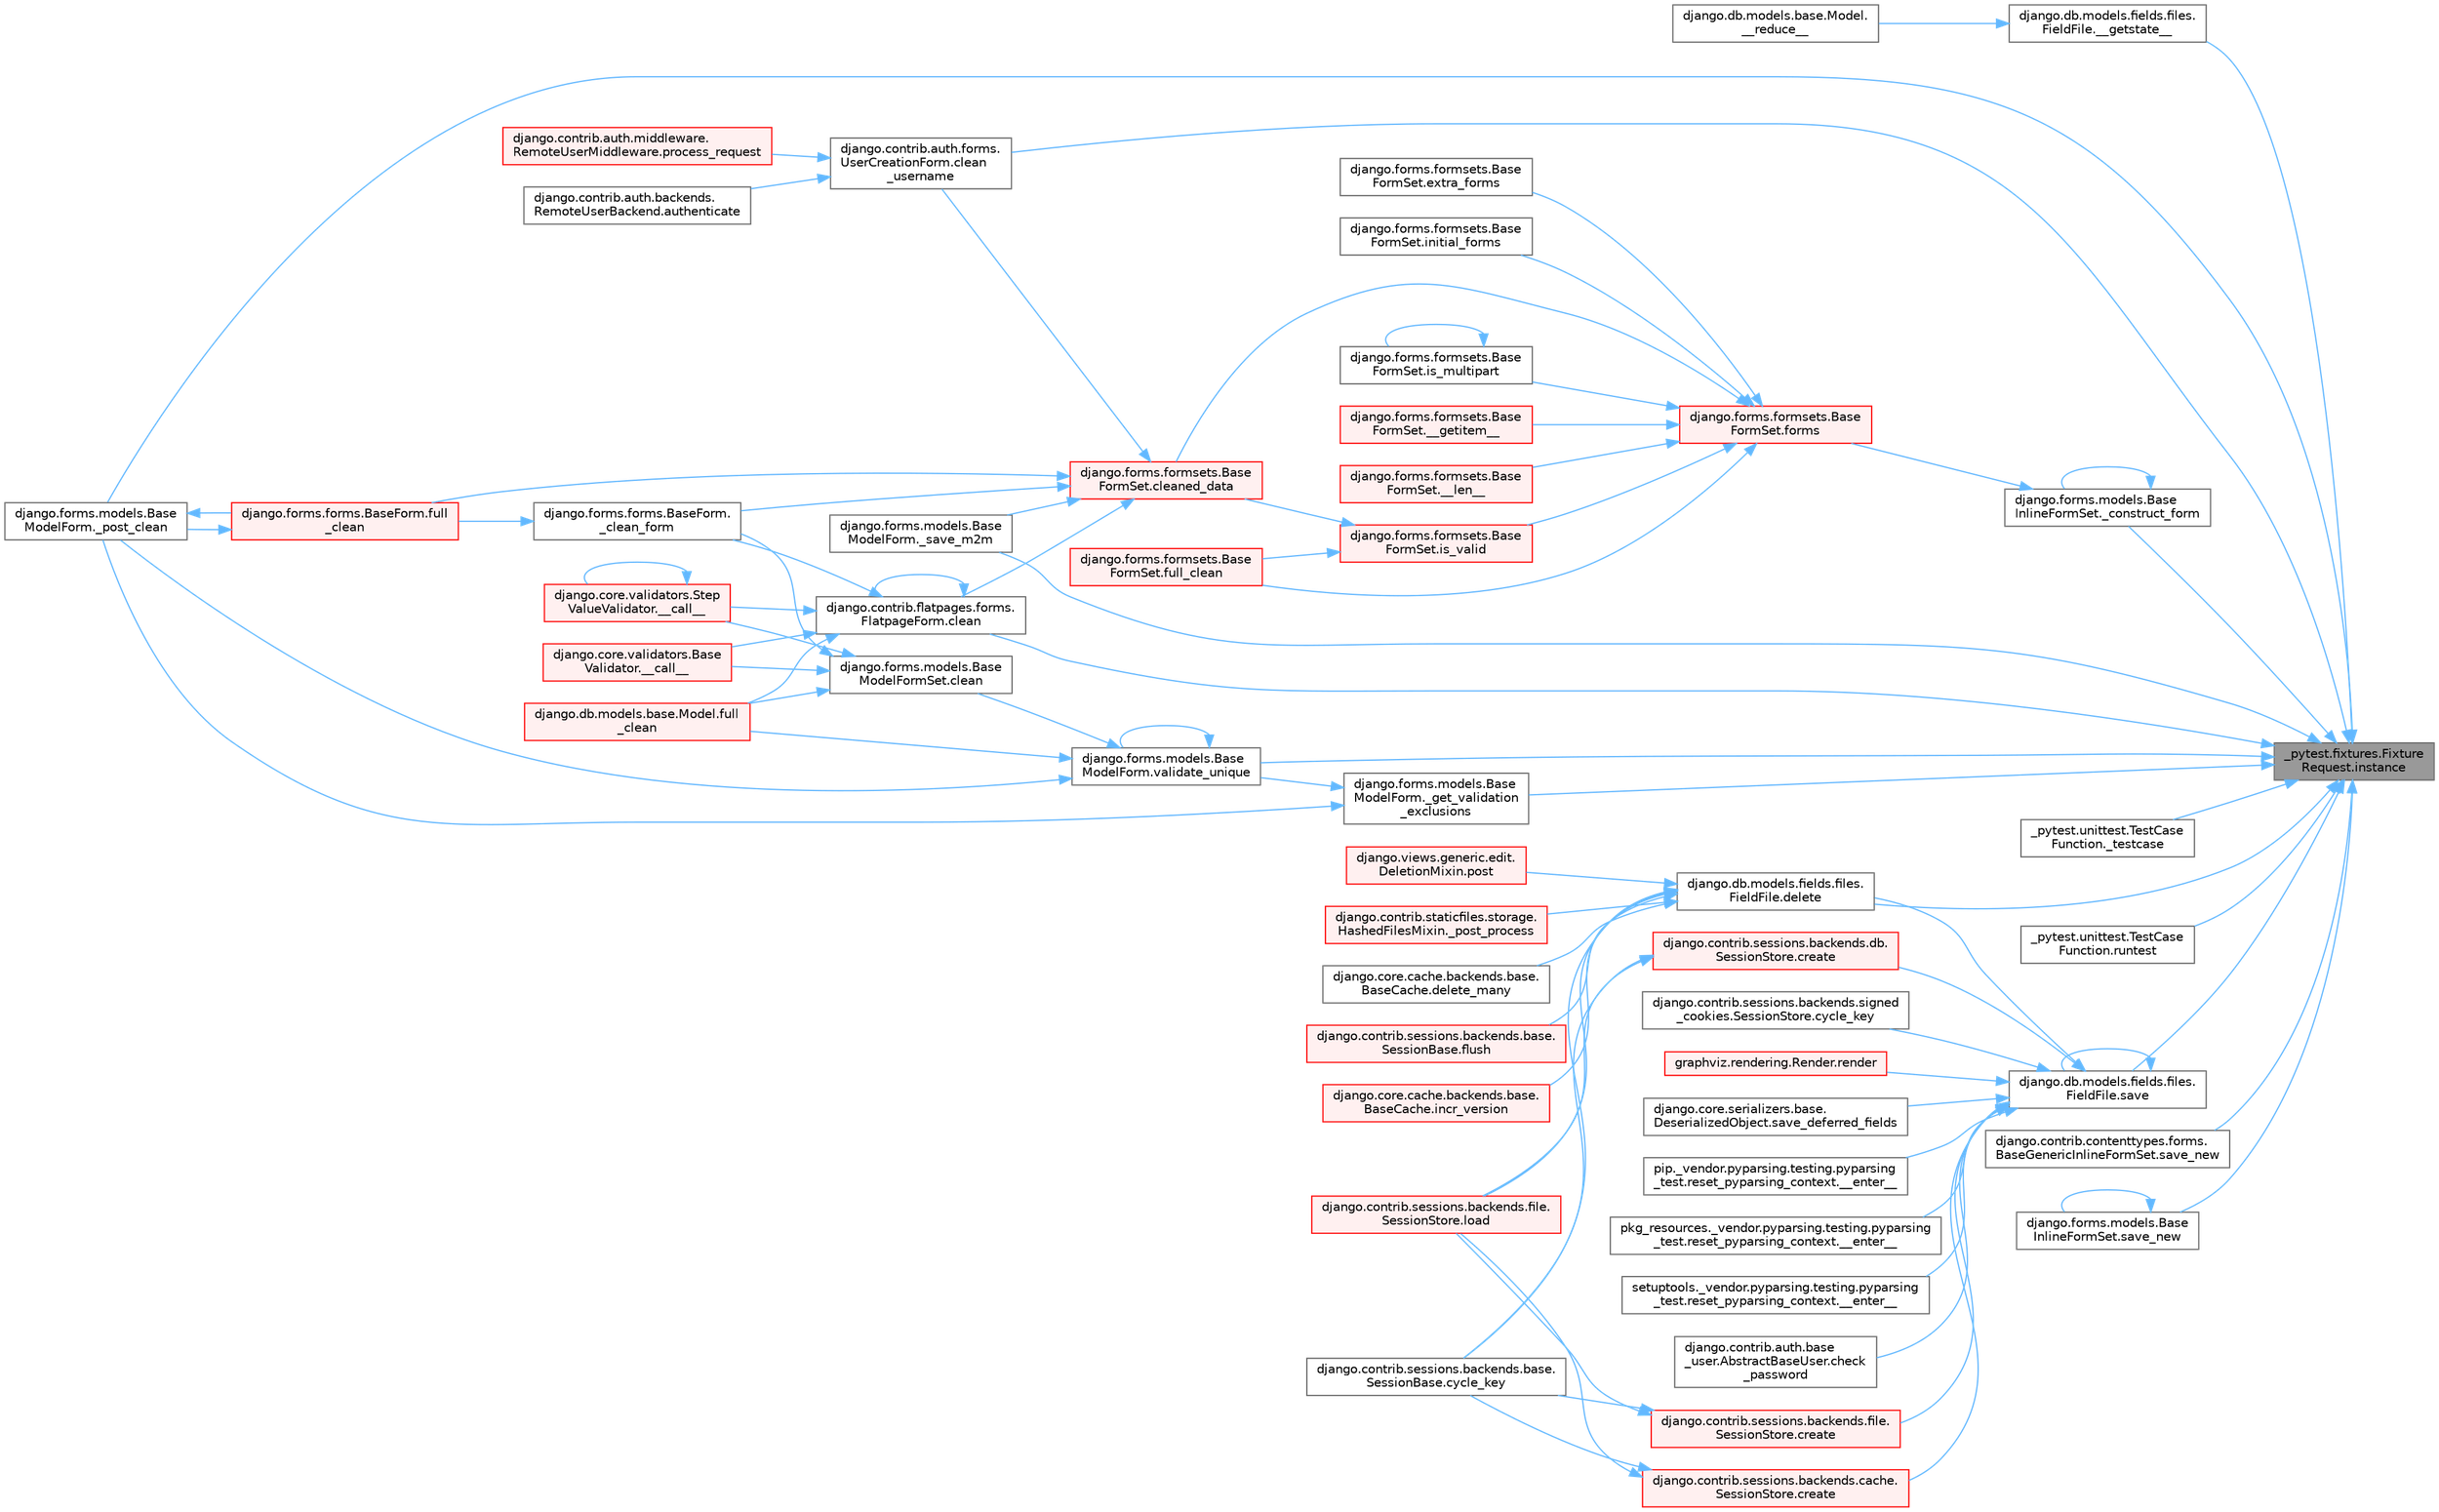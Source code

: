digraph "_pytest.fixtures.FixtureRequest.instance"
{
 // LATEX_PDF_SIZE
  bgcolor="transparent";
  edge [fontname=Helvetica,fontsize=10,labelfontname=Helvetica,labelfontsize=10];
  node [fontname=Helvetica,fontsize=10,shape=box,height=0.2,width=0.4];
  rankdir="RL";
  Node1 [id="Node000001",label="_pytest.fixtures.Fixture\lRequest.instance",height=0.2,width=0.4,color="gray40", fillcolor="grey60", style="filled", fontcolor="black",tooltip=" "];
  Node1 -> Node2 [id="edge1_Node000001_Node000002",dir="back",color="steelblue1",style="solid",tooltip=" "];
  Node2 [id="Node000002",label="django.db.models.fields.files.\lFieldFile.__getstate__",height=0.2,width=0.4,color="grey40", fillcolor="white", style="filled",URL="$classdjango_1_1db_1_1models_1_1fields_1_1files_1_1_field_file.html#abe72652d5f16633f345ef032fd8e3b5c",tooltip=" "];
  Node2 -> Node3 [id="edge2_Node000002_Node000003",dir="back",color="steelblue1",style="solid",tooltip=" "];
  Node3 [id="Node000003",label="django.db.models.base.Model.\l__reduce__",height=0.2,width=0.4,color="grey40", fillcolor="white", style="filled",URL="$classdjango_1_1db_1_1models_1_1base_1_1_model.html#a3a79ef9c3e5da2fa6380eb9f57a24f23",tooltip=" "];
  Node1 -> Node4 [id="edge3_Node000001_Node000004",dir="back",color="steelblue1",style="solid",tooltip=" "];
  Node4 [id="Node000004",label="django.forms.models.Base\lInlineFormSet._construct_form",height=0.2,width=0.4,color="grey40", fillcolor="white", style="filled",URL="$classdjango_1_1forms_1_1models_1_1_base_inline_form_set.html#aed181a723beea830c7e6334b2aa775c3",tooltip=" "];
  Node4 -> Node4 [id="edge4_Node000004_Node000004",dir="back",color="steelblue1",style="solid",tooltip=" "];
  Node4 -> Node5 [id="edge5_Node000004_Node000005",dir="back",color="steelblue1",style="solid",tooltip=" "];
  Node5 [id="Node000005",label="django.forms.formsets.Base\lFormSet.forms",height=0.2,width=0.4,color="red", fillcolor="#FFF0F0", style="filled",URL="$classdjango_1_1forms_1_1formsets_1_1_base_form_set.html#a398234150267aa3c6dceaa20a7a507f1",tooltip=" "];
  Node5 -> Node6 [id="edge6_Node000005_Node000006",dir="back",color="steelblue1",style="solid",tooltip=" "];
  Node6 [id="Node000006",label="django.forms.formsets.Base\lFormSet.__getitem__",height=0.2,width=0.4,color="red", fillcolor="#FFF0F0", style="filled",URL="$classdjango_1_1forms_1_1formsets_1_1_base_form_set.html#a3ed6460d03a41c30d519e9170d0a17cc",tooltip=" "];
  Node5 -> Node3177 [id="edge7_Node000005_Node003177",dir="back",color="steelblue1",style="solid",tooltip=" "];
  Node3177 [id="Node003177",label="django.forms.formsets.Base\lFormSet.__len__",height=0.2,width=0.4,color="red", fillcolor="#FFF0F0", style="filled",URL="$classdjango_1_1forms_1_1formsets_1_1_base_form_set.html#aa8c1dfbddcb29c04ad7bf814137b3c36",tooltip=" "];
  Node5 -> Node1764 [id="edge8_Node000005_Node001764",dir="back",color="steelblue1",style="solid",tooltip=" "];
  Node1764 [id="Node001764",label="django.forms.formsets.Base\lFormSet.cleaned_data",height=0.2,width=0.4,color="red", fillcolor="#FFF0F0", style="filled",URL="$classdjango_1_1forms_1_1formsets_1_1_base_form_set.html#ae51d85dd3faa160668adba372c4e87f7",tooltip=" "];
  Node1764 -> Node630 [id="edge9_Node001764_Node000630",dir="back",color="steelblue1",style="solid",tooltip=" "];
  Node630 [id="Node000630",label="django.forms.forms.BaseForm.\l_clean_form",height=0.2,width=0.4,color="grey40", fillcolor="white", style="filled",URL="$classdjango_1_1forms_1_1forms_1_1_base_form.html#ae5eed108001c1a75985b75174fe23f1f",tooltip=" "];
  Node630 -> Node631 [id="edge10_Node000630_Node000631",dir="back",color="steelblue1",style="solid",tooltip=" "];
  Node631 [id="Node000631",label="django.forms.forms.BaseForm.full\l_clean",height=0.2,width=0.4,color="red", fillcolor="#FFF0F0", style="filled",URL="$classdjango_1_1forms_1_1forms_1_1_base_form.html#a396d2448f658dc84a0f0b473ffaae918",tooltip=" "];
  Node631 -> Node632 [id="edge11_Node000631_Node000632",dir="back",color="steelblue1",style="solid",tooltip=" "];
  Node632 [id="Node000632",label="django.forms.models.Base\lModelForm._post_clean",height=0.2,width=0.4,color="grey40", fillcolor="white", style="filled",URL="$classdjango_1_1forms_1_1models_1_1_base_model_form.html#a83e1c0ea3ba97f3a496d07955d1bf124",tooltip=" "];
  Node632 -> Node631 [id="edge12_Node000632_Node000631",dir="back",color="steelblue1",style="solid",tooltip=" "];
  Node1764 -> Node1767 [id="edge13_Node001764_Node001767",dir="back",color="steelblue1",style="solid",tooltip=" "];
  Node1767 [id="Node001767",label="django.forms.models.Base\lModelForm._save_m2m",height=0.2,width=0.4,color="grey40", fillcolor="white", style="filled",URL="$classdjango_1_1forms_1_1models_1_1_base_model_form.html#a8e143465fa5977b65ce53f521fa65067",tooltip=" "];
  Node1764 -> Node1768 [id="edge14_Node001764_Node001768",dir="back",color="steelblue1",style="solid",tooltip=" "];
  Node1768 [id="Node001768",label="django.contrib.flatpages.forms.\lFlatpageForm.clean",height=0.2,width=0.4,color="grey40", fillcolor="white", style="filled",URL="$classdjango_1_1contrib_1_1flatpages_1_1forms_1_1_flatpage_form.html#a0deb29d4415dbd84c765b5972de07e52",tooltip=" "];
  Node1768 -> Node628 [id="edge15_Node001768_Node000628",dir="back",color="steelblue1",style="solid",tooltip=" "];
  Node628 [id="Node000628",label="django.core.validators.Base\lValidator.__call__",height=0.2,width=0.4,color="red", fillcolor="#FFF0F0", style="filled",URL="$classdjango_1_1core_1_1validators_1_1_base_validator.html#ac718256582df714e061c6b927e045d12",tooltip=" "];
  Node1768 -> Node629 [id="edge16_Node001768_Node000629",dir="back",color="steelblue1",style="solid",tooltip=" "];
  Node629 [id="Node000629",label="django.core.validators.Step\lValueValidator.__call__",height=0.2,width=0.4,color="red", fillcolor="#FFF0F0", style="filled",URL="$classdjango_1_1core_1_1validators_1_1_step_value_validator.html#aebdbf74fe74c5b999350df9c1852714c",tooltip=" "];
  Node629 -> Node629 [id="edge17_Node000629_Node000629",dir="back",color="steelblue1",style="solid",tooltip=" "];
  Node1768 -> Node630 [id="edge18_Node001768_Node000630",dir="back",color="steelblue1",style="solid",tooltip=" "];
  Node1768 -> Node1768 [id="edge19_Node001768_Node001768",dir="back",color="steelblue1",style="solid",tooltip=" "];
  Node1768 -> Node672 [id="edge20_Node001768_Node000672",dir="back",color="steelblue1",style="solid",tooltip=" "];
  Node672 [id="Node000672",label="django.db.models.base.Model.full\l_clean",height=0.2,width=0.4,color="red", fillcolor="#FFF0F0", style="filled",URL="$classdjango_1_1db_1_1models_1_1base_1_1_model.html#a2e68bd042bd3e52b086f8838eeaa416f",tooltip=" "];
  Node1764 -> Node1775 [id="edge21_Node001764_Node001775",dir="back",color="steelblue1",style="solid",tooltip=" "];
  Node1775 [id="Node001775",label="django.contrib.auth.forms.\lUserCreationForm.clean\l_username",height=0.2,width=0.4,color="grey40", fillcolor="white", style="filled",URL="$classdjango_1_1contrib_1_1auth_1_1forms_1_1_user_creation_form.html#ab825a1782c52e0106904118ba584f68d",tooltip=" "];
  Node1775 -> Node1776 [id="edge22_Node001775_Node001776",dir="back",color="steelblue1",style="solid",tooltip=" "];
  Node1776 [id="Node001776",label="django.contrib.auth.backends.\lRemoteUserBackend.authenticate",height=0.2,width=0.4,color="grey40", fillcolor="white", style="filled",URL="$classdjango_1_1contrib_1_1auth_1_1backends_1_1_remote_user_backend.html#a6507b5b6c5ab37b787d8fada3d232c73",tooltip=" "];
  Node1775 -> Node1777 [id="edge23_Node001775_Node001777",dir="back",color="steelblue1",style="solid",tooltip=" "];
  Node1777 [id="Node001777",label="django.contrib.auth.middleware.\lRemoteUserMiddleware.process_request",height=0.2,width=0.4,color="red", fillcolor="#FFF0F0", style="filled",URL="$classdjango_1_1contrib_1_1auth_1_1middleware_1_1_remote_user_middleware.html#ad7385b4b09ccd4c4408262d30889eb14",tooltip=" "];
  Node1764 -> Node631 [id="edge24_Node001764_Node000631",dir="back",color="steelblue1",style="solid",tooltip=" "];
  Node5 -> Node1917 [id="edge25_Node000005_Node001917",dir="back",color="steelblue1",style="solid",tooltip=" "];
  Node1917 [id="Node001917",label="django.forms.formsets.Base\lFormSet.extra_forms",height=0.2,width=0.4,color="grey40", fillcolor="white", style="filled",URL="$classdjango_1_1forms_1_1formsets_1_1_base_form_set.html#a80e8dd7968259b3ccdfd86ac190c342a",tooltip=" "];
  Node5 -> Node1784 [id="edge26_Node000005_Node001784",dir="back",color="steelblue1",style="solid",tooltip=" "];
  Node1784 [id="Node001784",label="django.forms.formsets.Base\lFormSet.full_clean",height=0.2,width=0.4,color="red", fillcolor="#FFF0F0", style="filled",URL="$classdjango_1_1forms_1_1formsets_1_1_base_form_set.html#aa475bdb58853c14bfcd93bd7b494e3b1",tooltip=" "];
  Node5 -> Node1918 [id="edge27_Node000005_Node001918",dir="back",color="steelblue1",style="solid",tooltip=" "];
  Node1918 [id="Node001918",label="django.forms.formsets.Base\lFormSet.initial_forms",height=0.2,width=0.4,color="grey40", fillcolor="white", style="filled",URL="$classdjango_1_1forms_1_1formsets_1_1_base_form_set.html#a36a0e4b12f42f368c74d3a704cc58d03",tooltip=" "];
  Node5 -> Node1890 [id="edge28_Node000005_Node001890",dir="back",color="steelblue1",style="solid",tooltip=" "];
  Node1890 [id="Node001890",label="django.forms.formsets.Base\lFormSet.is_multipart",height=0.2,width=0.4,color="grey40", fillcolor="white", style="filled",URL="$classdjango_1_1forms_1_1formsets_1_1_base_form_set.html#a70cb5455998cfb8556810d3215d617c8",tooltip=" "];
  Node1890 -> Node1890 [id="edge29_Node001890_Node001890",dir="back",color="steelblue1",style="solid",tooltip=" "];
  Node5 -> Node1783 [id="edge30_Node000005_Node001783",dir="back",color="steelblue1",style="solid",tooltip=" "];
  Node1783 [id="Node001783",label="django.forms.formsets.Base\lFormSet.is_valid",height=0.2,width=0.4,color="red", fillcolor="#FFF0F0", style="filled",URL="$classdjango_1_1forms_1_1formsets_1_1_base_form_set.html#a713477cfb7c01e723400df62b49c250c",tooltip=" "];
  Node1783 -> Node1764 [id="edge31_Node001783_Node001764",dir="back",color="steelblue1",style="solid",tooltip=" "];
  Node1783 -> Node1784 [id="edge32_Node001783_Node001784",dir="back",color="steelblue1",style="solid",tooltip=" "];
  Node1 -> Node3180 [id="edge33_Node000001_Node003180",dir="back",color="steelblue1",style="solid",tooltip=" "];
  Node3180 [id="Node003180",label="django.forms.models.Base\lModelForm._get_validation\l_exclusions",height=0.2,width=0.4,color="grey40", fillcolor="white", style="filled",URL="$classdjango_1_1forms_1_1models_1_1_base_model_form.html#a501c8187b5fc9d7792a068ab3ef9480e",tooltip=" "];
  Node3180 -> Node632 [id="edge34_Node003180_Node000632",dir="back",color="steelblue1",style="solid",tooltip=" "];
  Node3180 -> Node3181 [id="edge35_Node003180_Node003181",dir="back",color="steelblue1",style="solid",tooltip=" "];
  Node3181 [id="Node003181",label="django.forms.models.Base\lModelForm.validate_unique",height=0.2,width=0.4,color="grey40", fillcolor="white", style="filled",URL="$classdjango_1_1forms_1_1models_1_1_base_model_form.html#a491cf63eb339f9483d0c357885368ddd",tooltip=" "];
  Node3181 -> Node632 [id="edge36_Node003181_Node000632",dir="back",color="steelblue1",style="solid",tooltip=" "];
  Node3181 -> Node3179 [id="edge37_Node003181_Node003179",dir="back",color="steelblue1",style="solid",tooltip=" "];
  Node3179 [id="Node003179",label="django.forms.models.Base\lModelFormSet.clean",height=0.2,width=0.4,color="grey40", fillcolor="white", style="filled",URL="$classdjango_1_1forms_1_1models_1_1_base_model_form_set.html#ad5d65e17ad34585bb486c82fe71e53d4",tooltip=" "];
  Node3179 -> Node628 [id="edge38_Node003179_Node000628",dir="back",color="steelblue1",style="solid",tooltip=" "];
  Node3179 -> Node629 [id="edge39_Node003179_Node000629",dir="back",color="steelblue1",style="solid",tooltip=" "];
  Node3179 -> Node630 [id="edge40_Node003179_Node000630",dir="back",color="steelblue1",style="solid",tooltip=" "];
  Node3179 -> Node672 [id="edge41_Node003179_Node000672",dir="back",color="steelblue1",style="solid",tooltip=" "];
  Node3181 -> Node672 [id="edge42_Node003181_Node000672",dir="back",color="steelblue1",style="solid",tooltip=" "];
  Node3181 -> Node3181 [id="edge43_Node003181_Node003181",dir="back",color="steelblue1",style="solid",tooltip=" "];
  Node1 -> Node632 [id="edge44_Node000001_Node000632",dir="back",color="steelblue1",style="solid",tooltip=" "];
  Node1 -> Node1767 [id="edge45_Node000001_Node001767",dir="back",color="steelblue1",style="solid",tooltip=" "];
  Node1 -> Node3182 [id="edge46_Node000001_Node003182",dir="back",color="steelblue1",style="solid",tooltip=" "];
  Node3182 [id="Node003182",label="_pytest.unittest.TestCase\lFunction._testcase",height=0.2,width=0.4,color="grey40", fillcolor="white", style="filled",URL="$class__pytest_1_1unittest_1_1_test_case_function.html#abf424771aa8e016b7ad91a0ad0d96ad4",tooltip=" "];
  Node1 -> Node1768 [id="edge47_Node000001_Node001768",dir="back",color="steelblue1",style="solid",tooltip=" "];
  Node1 -> Node1775 [id="edge48_Node000001_Node001775",dir="back",color="steelblue1",style="solid",tooltip=" "];
  Node1 -> Node1574 [id="edge49_Node000001_Node001574",dir="back",color="steelblue1",style="solid",tooltip=" "];
  Node1574 [id="Node001574",label="django.db.models.fields.files.\lFieldFile.delete",height=0.2,width=0.4,color="grey40", fillcolor="white", style="filled",URL="$classdjango_1_1db_1_1models_1_1fields_1_1files_1_1_field_file.html#a9ceb820ca3d1263f793b61694dbc8214",tooltip=" "];
  Node1574 -> Node13 [id="edge50_Node001574_Node000013",dir="back",color="steelblue1",style="solid",tooltip=" "];
  Node13 [id="Node000013",label="django.contrib.staticfiles.storage.\lHashedFilesMixin._post_process",height=0.2,width=0.4,color="red", fillcolor="#FFF0F0", style="filled",URL="$classdjango_1_1contrib_1_1staticfiles_1_1storage_1_1_hashed_files_mixin.html#aa0c820223a4e686edd5d2c333d5a9336",tooltip=" "];
  Node1574 -> Node15 [id="edge51_Node001574_Node000015",dir="back",color="steelblue1",style="solid",tooltip=" "];
  Node15 [id="Node000015",label="django.contrib.sessions.backends.base.\lSessionBase.cycle_key",height=0.2,width=0.4,color="grey40", fillcolor="white", style="filled",URL="$classdjango_1_1contrib_1_1sessions_1_1backends_1_1base_1_1_session_base.html#a6955e9bebe4e5b7d463bccfcf9181016",tooltip=" "];
  Node1574 -> Node16 [id="edge52_Node001574_Node000016",dir="back",color="steelblue1",style="solid",tooltip=" "];
  Node16 [id="Node000016",label="django.core.cache.backends.base.\lBaseCache.delete_many",height=0.2,width=0.4,color="grey40", fillcolor="white", style="filled",URL="$classdjango_1_1core_1_1cache_1_1backends_1_1base_1_1_base_cache.html#a560226c6c5f05daec8c96ade18aa752b",tooltip=" "];
  Node1574 -> Node17 [id="edge53_Node001574_Node000017",dir="back",color="steelblue1",style="solid",tooltip=" "];
  Node17 [id="Node000017",label="django.contrib.sessions.backends.base.\lSessionBase.flush",height=0.2,width=0.4,color="red", fillcolor="#FFF0F0", style="filled",URL="$classdjango_1_1contrib_1_1sessions_1_1backends_1_1base_1_1_session_base.html#a915ab38003d5f0be1ce9f849583910bb",tooltip=" "];
  Node1574 -> Node326 [id="edge54_Node001574_Node000326",dir="back",color="steelblue1",style="solid",tooltip=" "];
  Node326 [id="Node000326",label="django.core.cache.backends.base.\lBaseCache.incr_version",height=0.2,width=0.4,color="red", fillcolor="#FFF0F0", style="filled",URL="$classdjango_1_1core_1_1cache_1_1backends_1_1base_1_1_base_cache.html#a3ac7d74ffcfca67e2afee86ecf858b34",tooltip=" "];
  Node1574 -> Node322 [id="edge55_Node001574_Node000322",dir="back",color="steelblue1",style="solid",tooltip=" "];
  Node322 [id="Node000322",label="django.contrib.sessions.backends.file.\lSessionStore.load",height=0.2,width=0.4,color="red", fillcolor="#FFF0F0", style="filled",URL="$classdjango_1_1contrib_1_1sessions_1_1backends_1_1file_1_1_session_store.html#a408fa63512306fbaa7bbb62742f0295f",tooltip=" "];
  Node1574 -> Node328 [id="edge56_Node001574_Node000328",dir="back",color="steelblue1",style="solid",tooltip=" "];
  Node328 [id="Node000328",label="django.views.generic.edit.\lDeletionMixin.post",height=0.2,width=0.4,color="red", fillcolor="#FFF0F0", style="filled",URL="$classdjango_1_1views_1_1generic_1_1edit_1_1_deletion_mixin.html#a93358facc5cc6e84423e8471745b2a68",tooltip=" "];
  Node1 -> Node3183 [id="edge57_Node000001_Node003183",dir="back",color="steelblue1",style="solid",tooltip=" "];
  Node3183 [id="Node003183",label="_pytest.unittest.TestCase\lFunction.runtest",height=0.2,width=0.4,color="grey40", fillcolor="white", style="filled",URL="$class__pytest_1_1unittest_1_1_test_case_function.html#a077afdf49013a50178848f7d7ca0c3c3",tooltip=" "];
  Node1 -> Node2324 [id="edge58_Node000001_Node002324",dir="back",color="steelblue1",style="solid",tooltip=" "];
  Node2324 [id="Node002324",label="django.db.models.fields.files.\lFieldFile.save",height=0.2,width=0.4,color="grey40", fillcolor="white", style="filled",URL="$classdjango_1_1db_1_1models_1_1fields_1_1files_1_1_field_file.html#ae3491ce47819d0eed2aefa40c86fa926",tooltip=" "];
  Node2324 -> Node240 [id="edge59_Node002324_Node000240",dir="back",color="steelblue1",style="solid",tooltip=" "];
  Node240 [id="Node000240",label="pip._vendor.pyparsing.testing.pyparsing\l_test.reset_pyparsing_context.__enter__",height=0.2,width=0.4,color="grey40", fillcolor="white", style="filled",URL="$classpip_1_1__vendor_1_1pyparsing_1_1testing_1_1pyparsing__test_1_1reset__pyparsing__context.html#a3d39d97a0d95a9b46c987e6dff52b7c0",tooltip=" "];
  Node2324 -> Node241 [id="edge60_Node002324_Node000241",dir="back",color="steelblue1",style="solid",tooltip=" "];
  Node241 [id="Node000241",label="pkg_resources._vendor.pyparsing.testing.pyparsing\l_test.reset_pyparsing_context.__enter__",height=0.2,width=0.4,color="grey40", fillcolor="white", style="filled",URL="$classpkg__resources_1_1__vendor_1_1pyparsing_1_1testing_1_1pyparsing__test_1_1reset__pyparsing__context.html#a8d8360c033ccc7296fb9323a07cdeb25",tooltip=" "];
  Node2324 -> Node242 [id="edge61_Node002324_Node000242",dir="back",color="steelblue1",style="solid",tooltip=" "];
  Node242 [id="Node000242",label="setuptools._vendor.pyparsing.testing.pyparsing\l_test.reset_pyparsing_context.__enter__",height=0.2,width=0.4,color="grey40", fillcolor="white", style="filled",URL="$classsetuptools_1_1__vendor_1_1pyparsing_1_1testing_1_1pyparsing__test_1_1reset__pyparsing__context.html#a436e2ea8355c86505c8cfdae81714c7c",tooltip=" "];
  Node2324 -> Node243 [id="edge62_Node002324_Node000243",dir="back",color="steelblue1",style="solid",tooltip=" "];
  Node243 [id="Node000243",label="django.contrib.auth.base\l_user.AbstractBaseUser.check\l_password",height=0.2,width=0.4,color="grey40", fillcolor="white", style="filled",URL="$classdjango_1_1contrib_1_1auth_1_1base__user_1_1_abstract_base_user.html#aaa9bb7fa5353bc1917dbd7f87b63321a",tooltip=" "];
  Node2324 -> Node244 [id="edge63_Node002324_Node000244",dir="back",color="steelblue1",style="solid",tooltip=" "];
  Node244 [id="Node000244",label="django.contrib.sessions.backends.cache.\lSessionStore.create",height=0.2,width=0.4,color="red", fillcolor="#FFF0F0", style="filled",URL="$classdjango_1_1contrib_1_1sessions_1_1backends_1_1cache_1_1_session_store.html#a38c9efbdb5115fd1820ae198b767c39c",tooltip=" "];
  Node244 -> Node15 [id="edge64_Node000244_Node000015",dir="back",color="steelblue1",style="solid",tooltip=" "];
  Node244 -> Node322 [id="edge65_Node000244_Node000322",dir="back",color="steelblue1",style="solid",tooltip=" "];
  Node2324 -> Node338 [id="edge66_Node002324_Node000338",dir="back",color="steelblue1",style="solid",tooltip=" "];
  Node338 [id="Node000338",label="django.contrib.sessions.backends.db.\lSessionStore.create",height=0.2,width=0.4,color="red", fillcolor="#FFF0F0", style="filled",URL="$classdjango_1_1contrib_1_1sessions_1_1backends_1_1db_1_1_session_store.html#a4a98c0168c61e75be58e279660aa6ce4",tooltip=" "];
  Node338 -> Node15 [id="edge67_Node000338_Node000015",dir="back",color="steelblue1",style="solid",tooltip=" "];
  Node338 -> Node322 [id="edge68_Node000338_Node000322",dir="back",color="steelblue1",style="solid",tooltip=" "];
  Node2324 -> Node463 [id="edge69_Node002324_Node000463",dir="back",color="steelblue1",style="solid",tooltip=" "];
  Node463 [id="Node000463",label="django.contrib.sessions.backends.file.\lSessionStore.create",height=0.2,width=0.4,color="red", fillcolor="#FFF0F0", style="filled",URL="$classdjango_1_1contrib_1_1sessions_1_1backends_1_1file_1_1_session_store.html#a6624db6a37dfff490f837047e0a60dda",tooltip=" "];
  Node463 -> Node15 [id="edge70_Node000463_Node000015",dir="back",color="steelblue1",style="solid",tooltip=" "];
  Node463 -> Node322 [id="edge71_Node000463_Node000322",dir="back",color="steelblue1",style="solid",tooltip=" "];
  Node2324 -> Node471 [id="edge72_Node002324_Node000471",dir="back",color="steelblue1",style="solid",tooltip=" "];
  Node471 [id="Node000471",label="django.contrib.sessions.backends.signed\l_cookies.SessionStore.cycle_key",height=0.2,width=0.4,color="grey40", fillcolor="white", style="filled",URL="$classdjango_1_1contrib_1_1sessions_1_1backends_1_1signed__cookies_1_1_session_store.html#abf8e71313b847459c30f19e691c25a93",tooltip=" "];
  Node2324 -> Node1574 [id="edge73_Node002324_Node001574",dir="back",color="steelblue1",style="solid",tooltip=" "];
  Node2324 -> Node472 [id="edge74_Node002324_Node000472",dir="back",color="steelblue1",style="solid",tooltip=" "];
  Node472 [id="Node000472",label="graphviz.rendering.Render.render",height=0.2,width=0.4,color="red", fillcolor="#FFF0F0", style="filled",URL="$classgraphviz_1_1rendering_1_1_render.html#a0249d6538d64a6b59b1bed64d4636456",tooltip=" "];
  Node2324 -> Node2324 [id="edge75_Node002324_Node002324",dir="back",color="steelblue1",style="solid",tooltip=" "];
  Node2324 -> Node1128 [id="edge76_Node002324_Node001128",dir="back",color="steelblue1",style="solid",tooltip=" "];
  Node1128 [id="Node001128",label="django.core.serializers.base.\lDeserializedObject.save_deferred_fields",height=0.2,width=0.4,color="grey40", fillcolor="white", style="filled",URL="$classdjango_1_1core_1_1serializers_1_1base_1_1_deserialized_object.html#a2fd4269d14e2f58fda59335c79a582f5",tooltip=" "];
  Node1 -> Node3184 [id="edge77_Node000001_Node003184",dir="back",color="steelblue1",style="solid",tooltip=" "];
  Node3184 [id="Node003184",label="django.contrib.contenttypes.forms.\lBaseGenericInlineFormSet.save_new",height=0.2,width=0.4,color="grey40", fillcolor="white", style="filled",URL="$classdjango_1_1contrib_1_1contenttypes_1_1forms_1_1_base_generic_inline_form_set.html#a244028f002c7eb2cf4b7c8df0ccbea42",tooltip=" "];
  Node1 -> Node3185 [id="edge78_Node000001_Node003185",dir="back",color="steelblue1",style="solid",tooltip=" "];
  Node3185 [id="Node003185",label="django.forms.models.Base\lInlineFormSet.save_new",height=0.2,width=0.4,color="grey40", fillcolor="white", style="filled",URL="$classdjango_1_1forms_1_1models_1_1_base_inline_form_set.html#a0808ec32123897e43af0342e98a83d79",tooltip=" "];
  Node3185 -> Node3185 [id="edge79_Node003185_Node003185",dir="back",color="steelblue1",style="solid",tooltip=" "];
  Node1 -> Node3181 [id="edge80_Node000001_Node003181",dir="back",color="steelblue1",style="solid",tooltip=" "];
}
